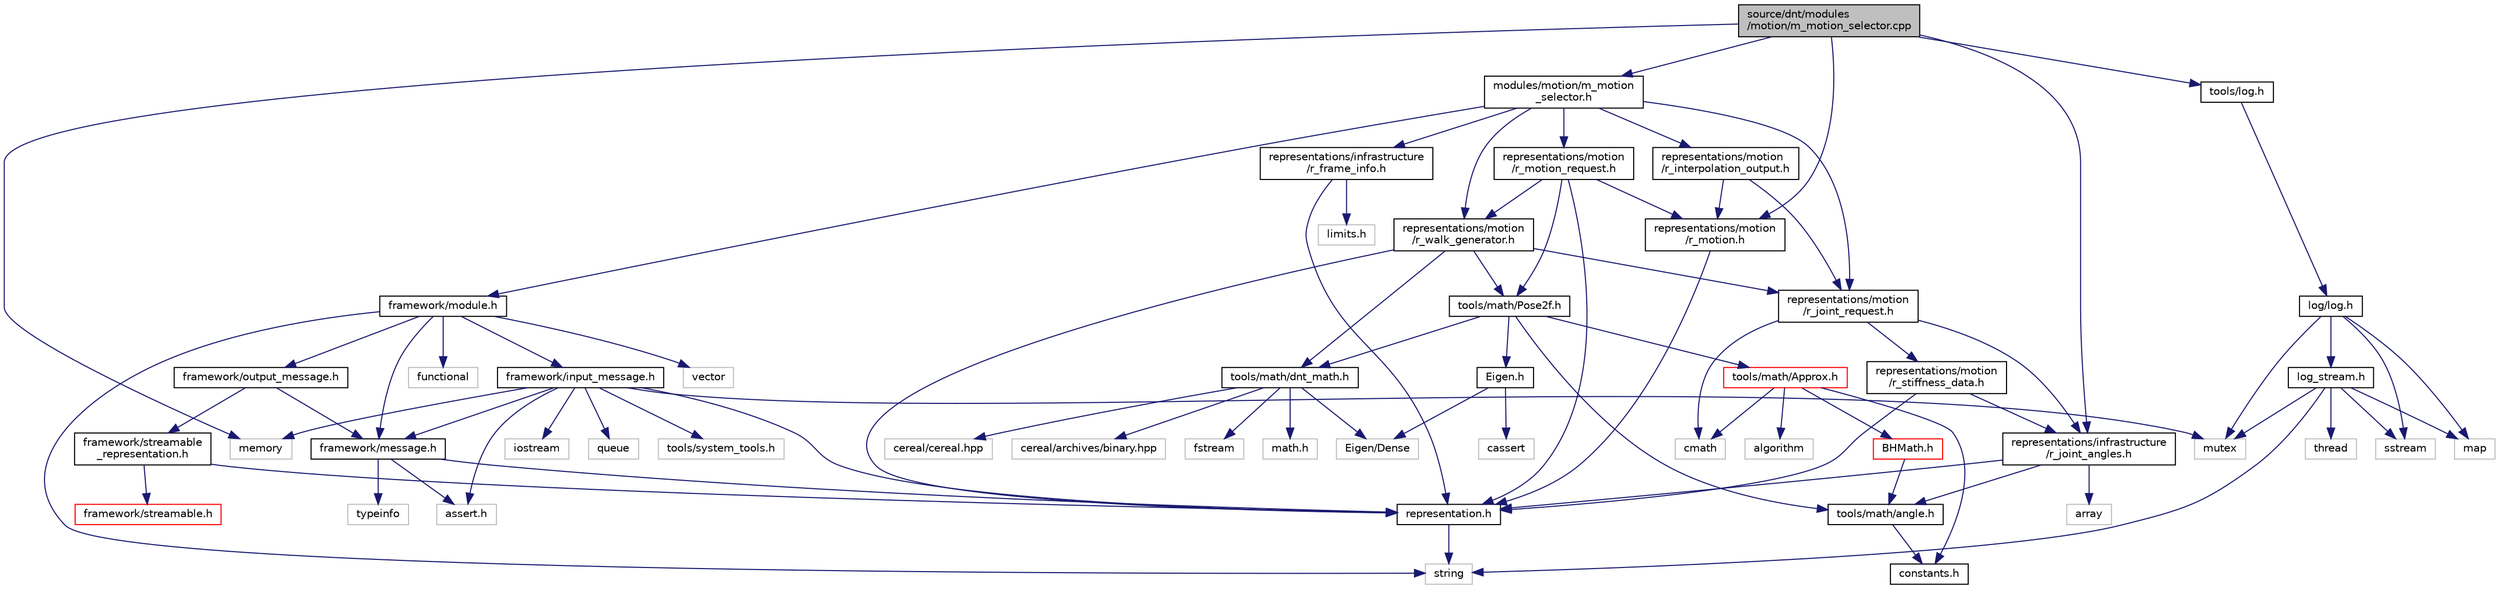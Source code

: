 digraph "source/dnt/modules/motion/m_motion_selector.cpp"
{
  edge [fontname="Helvetica",fontsize="10",labelfontname="Helvetica",labelfontsize="10"];
  node [fontname="Helvetica",fontsize="10",shape=record];
  Node0 [label="source/dnt/modules\l/motion/m_motion_selector.cpp",height=0.2,width=0.4,color="black", fillcolor="grey75", style="filled", fontcolor="black"];
  Node0 -> Node1 [color="midnightblue",fontsize="10",style="solid",fontname="Helvetica"];
  Node1 [label="memory",height=0.2,width=0.4,color="grey75", fillcolor="white", style="filled"];
  Node0 -> Node2 [color="midnightblue",fontsize="10",style="solid",fontname="Helvetica"];
  Node2 [label="modules/motion/m_motion\l_selector.h",height=0.2,width=0.4,color="black", fillcolor="white", style="filled",URL="$m__motion__selector_8h.html",tooltip="This file handles which motion is executed. "];
  Node2 -> Node3 [color="midnightblue",fontsize="10",style="solid",fontname="Helvetica"];
  Node3 [label="framework/module.h",height=0.2,width=0.4,color="black", fillcolor="white", style="filled",URL="$module_8h.html"];
  Node3 -> Node4 [color="midnightblue",fontsize="10",style="solid",fontname="Helvetica"];
  Node4 [label="string",height=0.2,width=0.4,color="grey75", fillcolor="white", style="filled"];
  Node3 -> Node5 [color="midnightblue",fontsize="10",style="solid",fontname="Helvetica"];
  Node5 [label="vector",height=0.2,width=0.4,color="grey75", fillcolor="white", style="filled"];
  Node3 -> Node6 [color="midnightblue",fontsize="10",style="solid",fontname="Helvetica"];
  Node6 [label="functional",height=0.2,width=0.4,color="grey75", fillcolor="white", style="filled"];
  Node3 -> Node7 [color="midnightblue",fontsize="10",style="solid",fontname="Helvetica"];
  Node7 [label="framework/message.h",height=0.2,width=0.4,color="black", fillcolor="white", style="filled",URL="$message_8h.html"];
  Node7 -> Node8 [color="midnightblue",fontsize="10",style="solid",fontname="Helvetica"];
  Node8 [label="typeinfo",height=0.2,width=0.4,color="grey75", fillcolor="white", style="filled"];
  Node7 -> Node9 [color="midnightblue",fontsize="10",style="solid",fontname="Helvetica"];
  Node9 [label="assert.h",height=0.2,width=0.4,color="grey75", fillcolor="white", style="filled"];
  Node7 -> Node10 [color="midnightblue",fontsize="10",style="solid",fontname="Helvetica"];
  Node10 [label="representation.h",height=0.2,width=0.4,color="black", fillcolor="white", style="filled",URL="$representation_8h.html"];
  Node10 -> Node4 [color="midnightblue",fontsize="10",style="solid",fontname="Helvetica"];
  Node3 -> Node11 [color="midnightblue",fontsize="10",style="solid",fontname="Helvetica"];
  Node11 [label="framework/input_message.h",height=0.2,width=0.4,color="black", fillcolor="white", style="filled",URL="$input__message_8h.html"];
  Node11 -> Node12 [color="midnightblue",fontsize="10",style="solid",fontname="Helvetica"];
  Node12 [label="iostream",height=0.2,width=0.4,color="grey75", fillcolor="white", style="filled"];
  Node11 -> Node1 [color="midnightblue",fontsize="10",style="solid",fontname="Helvetica"];
  Node11 -> Node13 [color="midnightblue",fontsize="10",style="solid",fontname="Helvetica"];
  Node13 [label="mutex",height=0.2,width=0.4,color="grey75", fillcolor="white", style="filled"];
  Node11 -> Node14 [color="midnightblue",fontsize="10",style="solid",fontname="Helvetica"];
  Node14 [label="queue",height=0.2,width=0.4,color="grey75", fillcolor="white", style="filled"];
  Node11 -> Node9 [color="midnightblue",fontsize="10",style="solid",fontname="Helvetica"];
  Node11 -> Node7 [color="midnightblue",fontsize="10",style="solid",fontname="Helvetica"];
  Node11 -> Node10 [color="midnightblue",fontsize="10",style="solid",fontname="Helvetica"];
  Node11 -> Node15 [color="midnightblue",fontsize="10",style="solid",fontname="Helvetica"];
  Node15 [label="tools/system_tools.h",height=0.2,width=0.4,color="grey75", fillcolor="white", style="filled"];
  Node3 -> Node16 [color="midnightblue",fontsize="10",style="solid",fontname="Helvetica"];
  Node16 [label="framework/output_message.h",height=0.2,width=0.4,color="black", fillcolor="white", style="filled",URL="$output__message_8h.html"];
  Node16 -> Node7 [color="midnightblue",fontsize="10",style="solid",fontname="Helvetica"];
  Node16 -> Node17 [color="midnightblue",fontsize="10",style="solid",fontname="Helvetica"];
  Node17 [label="framework/streamable\l_representation.h",height=0.2,width=0.4,color="black", fillcolor="white", style="filled",URL="$streamable__representation_8h.html"];
  Node17 -> Node10 [color="midnightblue",fontsize="10",style="solid",fontname="Helvetica"];
  Node17 -> Node18 [color="midnightblue",fontsize="10",style="solid",fontname="Helvetica"];
  Node18 [label="framework/streamable.h",height=0.2,width=0.4,color="red", fillcolor="white", style="filled",URL="$streamable_8h.html"];
  Node2 -> Node24 [color="midnightblue",fontsize="10",style="solid",fontname="Helvetica"];
  Node24 [label="representations/infrastructure\l/r_frame_info.h",height=0.2,width=0.4,color="black", fillcolor="white", style="filled",URL="$r__frame__info_8h.html"];
  Node24 -> Node25 [color="midnightblue",fontsize="10",style="solid",fontname="Helvetica"];
  Node25 [label="limits.h",height=0.2,width=0.4,color="grey75", fillcolor="white", style="filled"];
  Node24 -> Node10 [color="midnightblue",fontsize="10",style="solid",fontname="Helvetica"];
  Node2 -> Node26 [color="midnightblue",fontsize="10",style="solid",fontname="Helvetica"];
  Node26 [label="representations/motion\l/r_interpolation_output.h",height=0.2,width=0.4,color="black", fillcolor="white", style="filled",URL="$r__interpolation__output_8h.html",tooltip="Represents the output that is given by the InterpolationEngine, which computes joint_angles over time..."];
  Node26 -> Node27 [color="midnightblue",fontsize="10",style="solid",fontname="Helvetica"];
  Node27 [label="representations/motion\l/r_joint_request.h",height=0.2,width=0.4,color="black", fillcolor="white", style="filled",URL="$r__joint__request_8h.html",tooltip="Taken from NaoDevils codebase. "];
  Node27 -> Node28 [color="midnightblue",fontsize="10",style="solid",fontname="Helvetica"];
  Node28 [label="representations/infrastructure\l/r_joint_angles.h",height=0.2,width=0.4,color="black", fillcolor="white", style="filled",URL="$r__joint__angles_8h.html",tooltip="Inspired by the NaoDevils codebase. "];
  Node28 -> Node10 [color="midnightblue",fontsize="10",style="solid",fontname="Helvetica"];
  Node28 -> Node29 [color="midnightblue",fontsize="10",style="solid",fontname="Helvetica"];
  Node29 [label="tools/math/angle.h",height=0.2,width=0.4,color="black", fillcolor="white", style="filled",URL="$angle_8h.html"];
  Node29 -> Node30 [color="midnightblue",fontsize="10",style="solid",fontname="Helvetica"];
  Node30 [label="constants.h",height=0.2,width=0.4,color="black", fillcolor="white", style="filled",URL="$constants_8h.html"];
  Node28 -> Node31 [color="midnightblue",fontsize="10",style="solid",fontname="Helvetica"];
  Node31 [label="array",height=0.2,width=0.4,color="grey75", fillcolor="white", style="filled"];
  Node27 -> Node32 [color="midnightblue",fontsize="10",style="solid",fontname="Helvetica"];
  Node32 [label="representations/motion\l/r_stiffness_data.h",height=0.2,width=0.4,color="black", fillcolor="white", style="filled",URL="$r__stiffness__data_8h.html",tooltip="Inspired by the NaoDevils codebase. "];
  Node32 -> Node10 [color="midnightblue",fontsize="10",style="solid",fontname="Helvetica"];
  Node32 -> Node28 [color="midnightblue",fontsize="10",style="solid",fontname="Helvetica"];
  Node27 -> Node33 [color="midnightblue",fontsize="10",style="solid",fontname="Helvetica"];
  Node33 [label="cmath",height=0.2,width=0.4,color="grey75", fillcolor="white", style="filled"];
  Node26 -> Node34 [color="midnightblue",fontsize="10",style="solid",fontname="Helvetica"];
  Node34 [label="representations/motion\l/r_motion.h",height=0.2,width=0.4,color="black", fillcolor="white", style="filled",URL="$r__motion_8h.html"];
  Node34 -> Node10 [color="midnightblue",fontsize="10",style="solid",fontname="Helvetica"];
  Node2 -> Node27 [color="midnightblue",fontsize="10",style="solid",fontname="Helvetica"];
  Node2 -> Node35 [color="midnightblue",fontsize="10",style="solid",fontname="Helvetica"];
  Node35 [label="representations/motion\l/r_motion_request.h",height=0.2,width=0.4,color="black", fillcolor="white", style="filled",URL="$r__motion__request_8h.html",tooltip="Contains the motion requested by the behavior engine. "];
  Node35 -> Node10 [color="midnightblue",fontsize="10",style="solid",fontname="Helvetica"];
  Node35 -> Node34 [color="midnightblue",fontsize="10",style="solid",fontname="Helvetica"];
  Node35 -> Node36 [color="midnightblue",fontsize="10",style="solid",fontname="Helvetica"];
  Node36 [label="representations/motion\l/r_walk_generator.h",height=0.2,width=0.4,color="black", fillcolor="white", style="filled",URL="$r__walk__generator_8h.html"];
  Node36 -> Node10 [color="midnightblue",fontsize="10",style="solid",fontname="Helvetica"];
  Node36 -> Node27 [color="midnightblue",fontsize="10",style="solid",fontname="Helvetica"];
  Node36 -> Node37 [color="midnightblue",fontsize="10",style="solid",fontname="Helvetica"];
  Node37 [label="tools/math/dnt_math.h",height=0.2,width=0.4,color="black", fillcolor="white", style="filled",URL="$dnt__math_8h.html"];
  Node37 -> Node38 [color="midnightblue",fontsize="10",style="solid",fontname="Helvetica"];
  Node38 [label="Eigen/Dense",height=0.2,width=0.4,color="grey75", fillcolor="white", style="filled"];
  Node37 -> Node39 [color="midnightblue",fontsize="10",style="solid",fontname="Helvetica"];
  Node39 [label="cereal/cereal.hpp",height=0.2,width=0.4,color="grey75", fillcolor="white", style="filled"];
  Node37 -> Node20 [color="midnightblue",fontsize="10",style="solid",fontname="Helvetica"];
  Node20 [label="cereal/archives/binary.hpp",height=0.2,width=0.4,color="grey75", fillcolor="white", style="filled"];
  Node37 -> Node40 [color="midnightblue",fontsize="10",style="solid",fontname="Helvetica"];
  Node40 [label="fstream",height=0.2,width=0.4,color="grey75", fillcolor="white", style="filled"];
  Node37 -> Node41 [color="midnightblue",fontsize="10",style="solid",fontname="Helvetica"];
  Node41 [label="math.h",height=0.2,width=0.4,color="grey75", fillcolor="white", style="filled"];
  Node36 -> Node42 [color="midnightblue",fontsize="10",style="solid",fontname="Helvetica"];
  Node42 [label="tools/math/Pose2f.h",height=0.2,width=0.4,color="black", fillcolor="white", style="filled",URL="$Pose2f_8h.html"];
  Node42 -> Node29 [color="midnightblue",fontsize="10",style="solid",fontname="Helvetica"];
  Node42 -> Node43 [color="midnightblue",fontsize="10",style="solid",fontname="Helvetica"];
  Node43 [label="Eigen.h",height=0.2,width=0.4,color="black", fillcolor="white", style="filled",URL="$math_2Eigen_8h.html"];
  Node43 -> Node44 [color="midnightblue",fontsize="10",style="solid",fontname="Helvetica"];
  Node44 [label="cassert",height=0.2,width=0.4,color="grey75", fillcolor="white", style="filled"];
  Node43 -> Node38 [color="midnightblue",fontsize="10",style="solid",fontname="Helvetica"];
  Node42 -> Node45 [color="midnightblue",fontsize="10",style="solid",fontname="Helvetica"];
  Node45 [label="tools/math/Approx.h",height=0.2,width=0.4,color="red", fillcolor="white", style="filled",URL="$Approx_8h.html"];
  Node45 -> Node46 [color="midnightblue",fontsize="10",style="solid",fontname="Helvetica"];
  Node46 [label="BHMath.h",height=0.2,width=0.4,color="red", fillcolor="white", style="filled",URL="$BHMath_8h.html"];
  Node46 -> Node29 [color="midnightblue",fontsize="10",style="solid",fontname="Helvetica"];
  Node45 -> Node30 [color="midnightblue",fontsize="10",style="solid",fontname="Helvetica"];
  Node45 -> Node48 [color="midnightblue",fontsize="10",style="solid",fontname="Helvetica"];
  Node48 [label="algorithm",height=0.2,width=0.4,color="grey75", fillcolor="white", style="filled"];
  Node45 -> Node33 [color="midnightblue",fontsize="10",style="solid",fontname="Helvetica"];
  Node42 -> Node37 [color="midnightblue",fontsize="10",style="solid",fontname="Helvetica"];
  Node35 -> Node42 [color="midnightblue",fontsize="10",style="solid",fontname="Helvetica"];
  Node2 -> Node36 [color="midnightblue",fontsize="10",style="solid",fontname="Helvetica"];
  Node0 -> Node28 [color="midnightblue",fontsize="10",style="solid",fontname="Helvetica"];
  Node0 -> Node34 [color="midnightblue",fontsize="10",style="solid",fontname="Helvetica"];
  Node0 -> Node50 [color="midnightblue",fontsize="10",style="solid",fontname="Helvetica"];
  Node50 [label="tools/log.h",height=0.2,width=0.4,color="black", fillcolor="white", style="filled",URL="$log_8h.html"];
  Node50 -> Node51 [color="midnightblue",fontsize="10",style="solid",fontname="Helvetica"];
  Node51 [label="log/log.h",height=0.2,width=0.4,color="black", fillcolor="white", style="filled",URL="$log_2log_8h.html"];
  Node51 -> Node52 [color="midnightblue",fontsize="10",style="solid",fontname="Helvetica"];
  Node52 [label="map",height=0.2,width=0.4,color="grey75", fillcolor="white", style="filled"];
  Node51 -> Node13 [color="midnightblue",fontsize="10",style="solid",fontname="Helvetica"];
  Node51 -> Node53 [color="midnightblue",fontsize="10",style="solid",fontname="Helvetica"];
  Node53 [label="sstream",height=0.2,width=0.4,color="grey75", fillcolor="white", style="filled"];
  Node51 -> Node54 [color="midnightblue",fontsize="10",style="solid",fontname="Helvetica"];
  Node54 [label="log_stream.h",height=0.2,width=0.4,color="black", fillcolor="white", style="filled",URL="$log__stream_8h.html"];
  Node54 -> Node4 [color="midnightblue",fontsize="10",style="solid",fontname="Helvetica"];
  Node54 -> Node53 [color="midnightblue",fontsize="10",style="solid",fontname="Helvetica"];
  Node54 -> Node55 [color="midnightblue",fontsize="10",style="solid",fontname="Helvetica"];
  Node55 [label="thread",height=0.2,width=0.4,color="grey75", fillcolor="white", style="filled"];
  Node54 -> Node52 [color="midnightblue",fontsize="10",style="solid",fontname="Helvetica"];
  Node54 -> Node13 [color="midnightblue",fontsize="10",style="solid",fontname="Helvetica"];
}
